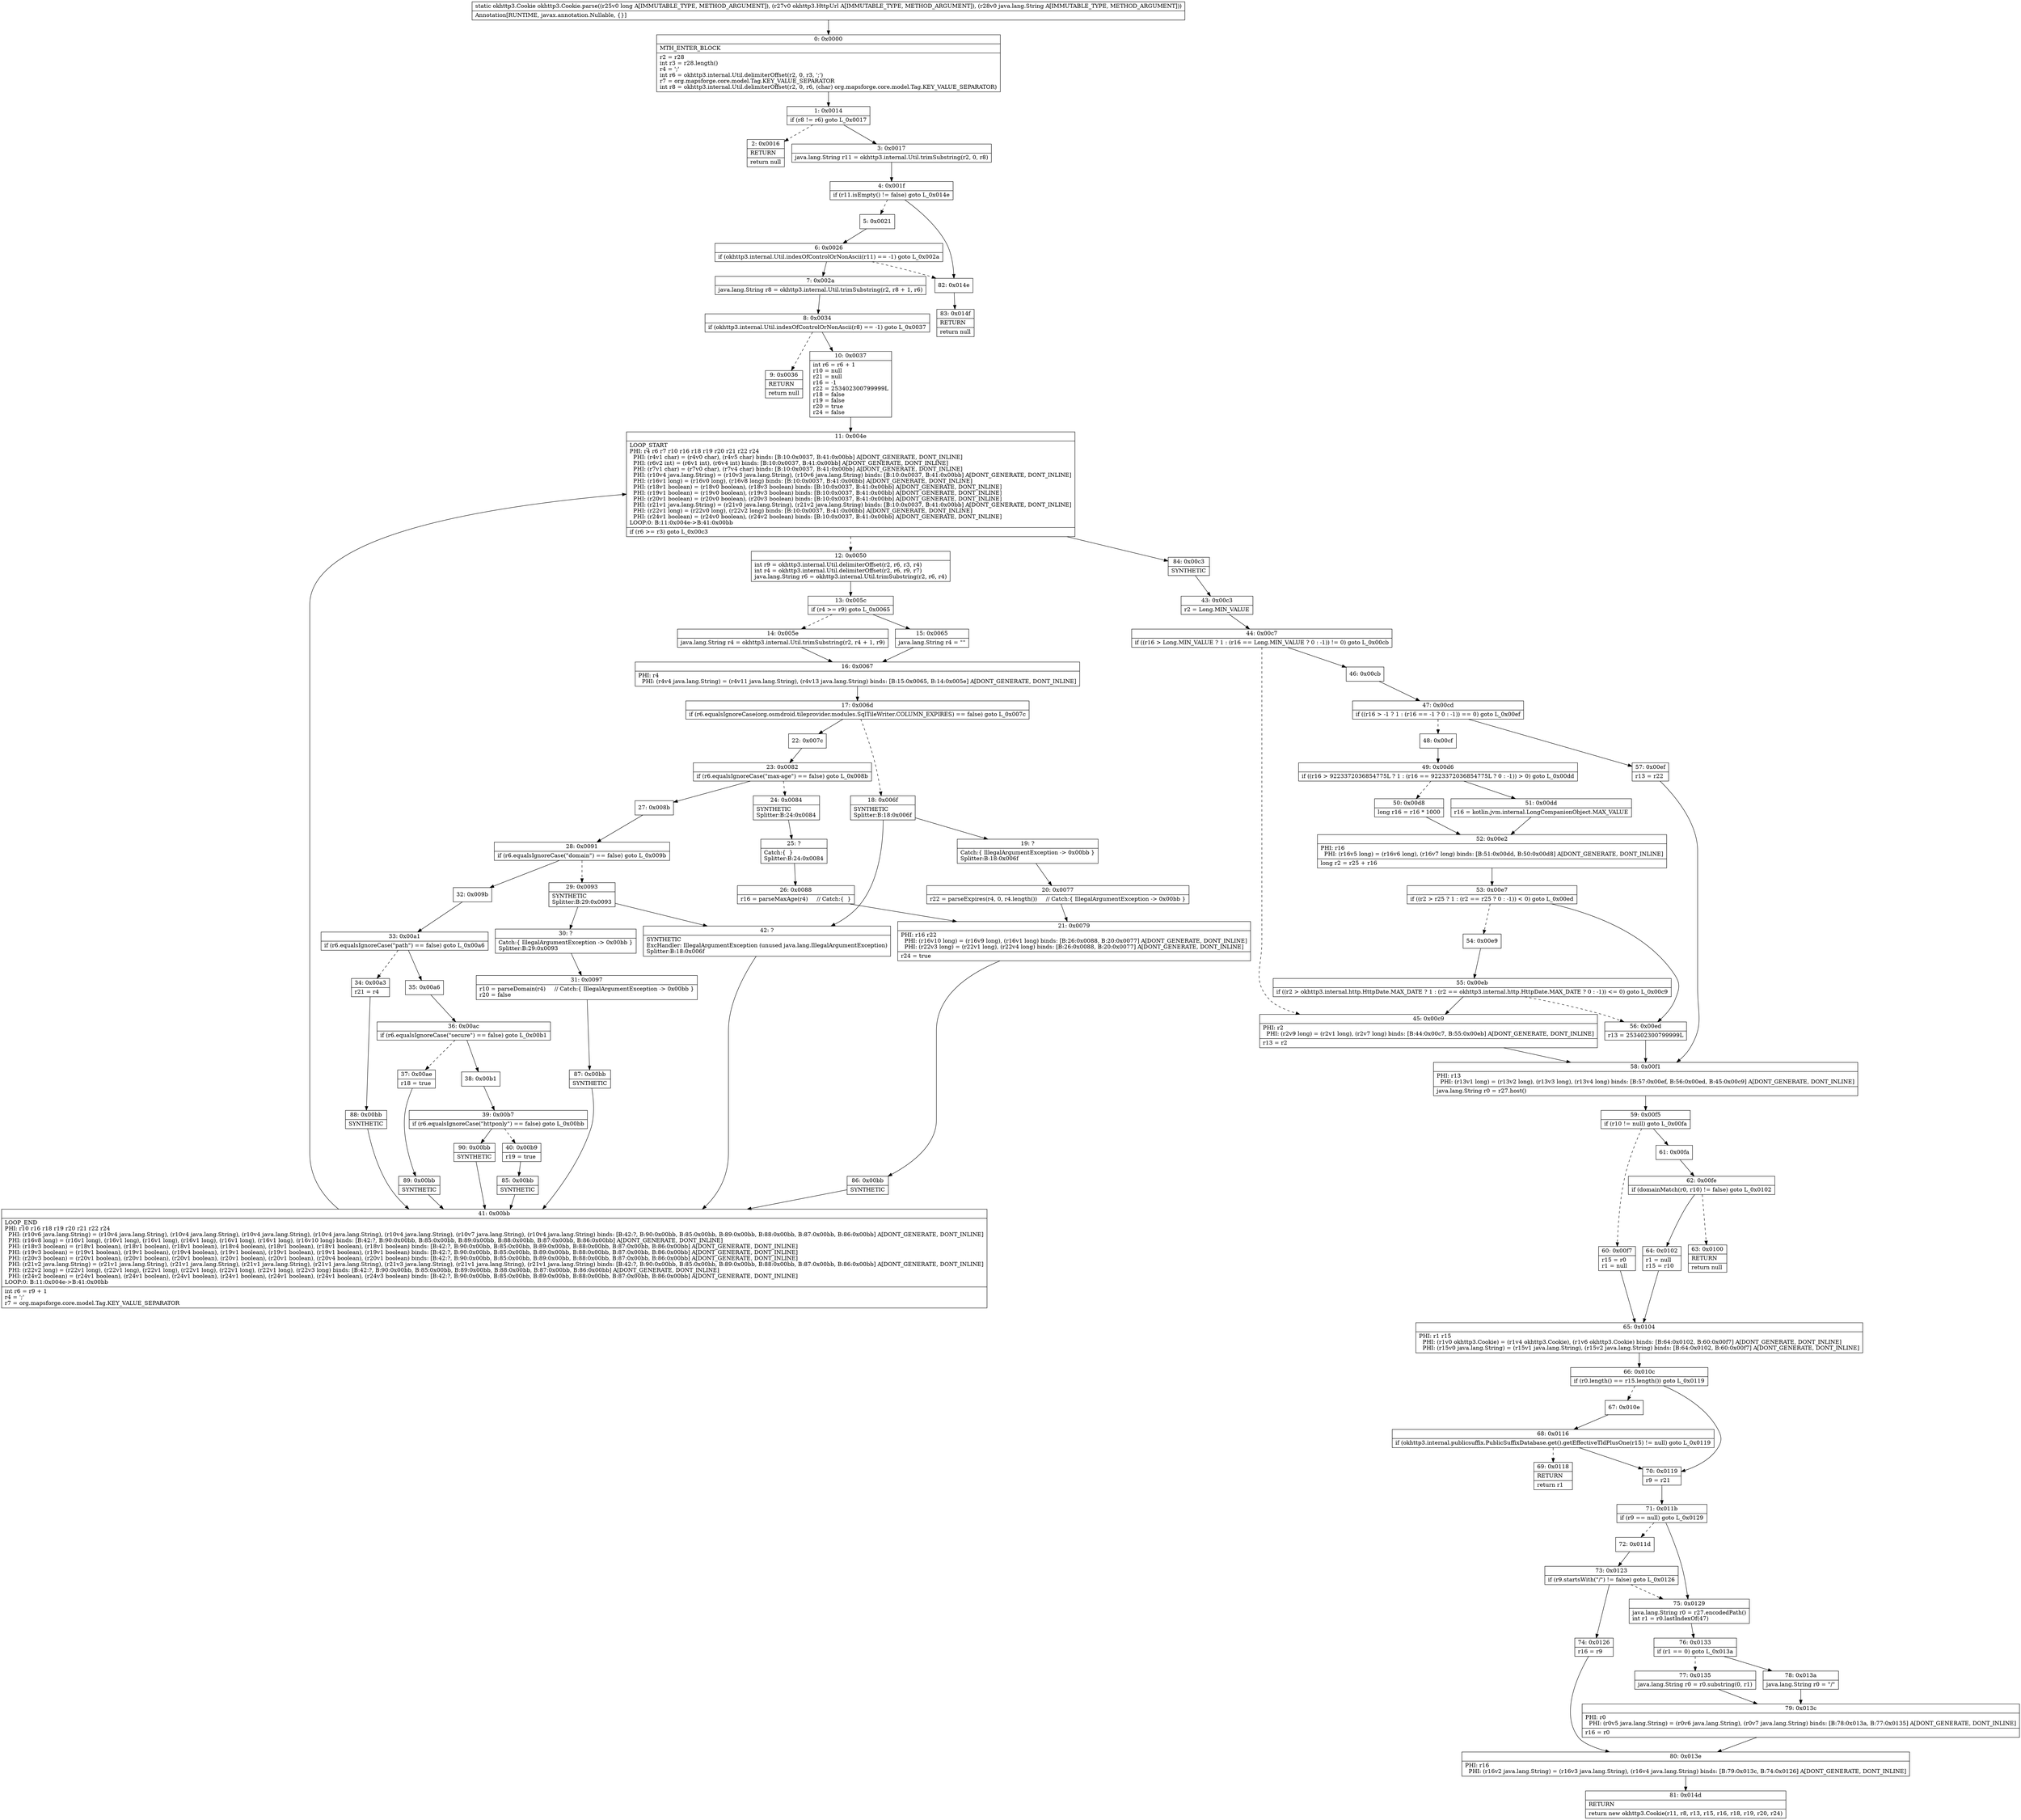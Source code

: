 digraph "CFG forokhttp3.Cookie.parse(JLokhttp3\/HttpUrl;Ljava\/lang\/String;)Lokhttp3\/Cookie;" {
Node_0 [shape=record,label="{0\:\ 0x0000|MTH_ENTER_BLOCK\l|r2 = r28\lint r3 = r28.length()\lr4 = ';'\lint r6 = okhttp3.internal.Util.delimiterOffset(r2, 0, r3, ';')\lr7 = org.mapsforge.core.model.Tag.KEY_VALUE_SEPARATOR\lint r8 = okhttp3.internal.Util.delimiterOffset(r2, 0, r6, (char) org.mapsforge.core.model.Tag.KEY_VALUE_SEPARATOR)\l}"];
Node_1 [shape=record,label="{1\:\ 0x0014|if (r8 != r6) goto L_0x0017\l}"];
Node_2 [shape=record,label="{2\:\ 0x0016|RETURN\l|return null\l}"];
Node_3 [shape=record,label="{3\:\ 0x0017|java.lang.String r11 = okhttp3.internal.Util.trimSubstring(r2, 0, r8)\l}"];
Node_4 [shape=record,label="{4\:\ 0x001f|if (r11.isEmpty() != false) goto L_0x014e\l}"];
Node_5 [shape=record,label="{5\:\ 0x0021}"];
Node_6 [shape=record,label="{6\:\ 0x0026|if (okhttp3.internal.Util.indexOfControlOrNonAscii(r11) == \-1) goto L_0x002a\l}"];
Node_7 [shape=record,label="{7\:\ 0x002a|java.lang.String r8 = okhttp3.internal.Util.trimSubstring(r2, r8 + 1, r6)\l}"];
Node_8 [shape=record,label="{8\:\ 0x0034|if (okhttp3.internal.Util.indexOfControlOrNonAscii(r8) == \-1) goto L_0x0037\l}"];
Node_9 [shape=record,label="{9\:\ 0x0036|RETURN\l|return null\l}"];
Node_10 [shape=record,label="{10\:\ 0x0037|int r6 = r6 + 1\lr10 = null\lr21 = null\lr16 = \-1\lr22 = 253402300799999L\lr18 = false\lr19 = false\lr20 = true\lr24 = false\l}"];
Node_11 [shape=record,label="{11\:\ 0x004e|LOOP_START\lPHI: r4 r6 r7 r10 r16 r18 r19 r20 r21 r22 r24 \l  PHI: (r4v1 char) = (r4v0 char), (r4v5 char) binds: [B:10:0x0037, B:41:0x00bb] A[DONT_GENERATE, DONT_INLINE]\l  PHI: (r6v2 int) = (r6v1 int), (r6v4 int) binds: [B:10:0x0037, B:41:0x00bb] A[DONT_GENERATE, DONT_INLINE]\l  PHI: (r7v1 char) = (r7v0 char), (r7v4 char) binds: [B:10:0x0037, B:41:0x00bb] A[DONT_GENERATE, DONT_INLINE]\l  PHI: (r10v4 java.lang.String) = (r10v3 java.lang.String), (r10v6 java.lang.String) binds: [B:10:0x0037, B:41:0x00bb] A[DONT_GENERATE, DONT_INLINE]\l  PHI: (r16v1 long) = (r16v0 long), (r16v8 long) binds: [B:10:0x0037, B:41:0x00bb] A[DONT_GENERATE, DONT_INLINE]\l  PHI: (r18v1 boolean) = (r18v0 boolean), (r18v3 boolean) binds: [B:10:0x0037, B:41:0x00bb] A[DONT_GENERATE, DONT_INLINE]\l  PHI: (r19v1 boolean) = (r19v0 boolean), (r19v3 boolean) binds: [B:10:0x0037, B:41:0x00bb] A[DONT_GENERATE, DONT_INLINE]\l  PHI: (r20v1 boolean) = (r20v0 boolean), (r20v3 boolean) binds: [B:10:0x0037, B:41:0x00bb] A[DONT_GENERATE, DONT_INLINE]\l  PHI: (r21v1 java.lang.String) = (r21v0 java.lang.String), (r21v2 java.lang.String) binds: [B:10:0x0037, B:41:0x00bb] A[DONT_GENERATE, DONT_INLINE]\l  PHI: (r22v1 long) = (r22v0 long), (r22v2 long) binds: [B:10:0x0037, B:41:0x00bb] A[DONT_GENERATE, DONT_INLINE]\l  PHI: (r24v1 boolean) = (r24v0 boolean), (r24v2 boolean) binds: [B:10:0x0037, B:41:0x00bb] A[DONT_GENERATE, DONT_INLINE]\lLOOP:0: B:11:0x004e\-\>B:41:0x00bb\l|if (r6 \>= r3) goto L_0x00c3\l}"];
Node_12 [shape=record,label="{12\:\ 0x0050|int r9 = okhttp3.internal.Util.delimiterOffset(r2, r6, r3, r4)\lint r4 = okhttp3.internal.Util.delimiterOffset(r2, r6, r9, r7)\ljava.lang.String r6 = okhttp3.internal.Util.trimSubstring(r2, r6, r4)\l}"];
Node_13 [shape=record,label="{13\:\ 0x005c|if (r4 \>= r9) goto L_0x0065\l}"];
Node_14 [shape=record,label="{14\:\ 0x005e|java.lang.String r4 = okhttp3.internal.Util.trimSubstring(r2, r4 + 1, r9)\l}"];
Node_15 [shape=record,label="{15\:\ 0x0065|java.lang.String r4 = \"\"\l}"];
Node_16 [shape=record,label="{16\:\ 0x0067|PHI: r4 \l  PHI: (r4v4 java.lang.String) = (r4v11 java.lang.String), (r4v13 java.lang.String) binds: [B:15:0x0065, B:14:0x005e] A[DONT_GENERATE, DONT_INLINE]\l}"];
Node_17 [shape=record,label="{17\:\ 0x006d|if (r6.equalsIgnoreCase(org.osmdroid.tileprovider.modules.SqlTileWriter.COLUMN_EXPIRES) == false) goto L_0x007c\l}"];
Node_18 [shape=record,label="{18\:\ 0x006f|SYNTHETIC\lSplitter:B:18:0x006f\l}"];
Node_19 [shape=record,label="{19\:\ ?|Catch:\{ IllegalArgumentException \-\> 0x00bb \}\lSplitter:B:18:0x006f\l}"];
Node_20 [shape=record,label="{20\:\ 0x0077|r22 = parseExpires(r4, 0, r4.length())     \/\/ Catch:\{ IllegalArgumentException \-\> 0x00bb \}\l}"];
Node_21 [shape=record,label="{21\:\ 0x0079|PHI: r16 r22 \l  PHI: (r16v10 long) = (r16v9 long), (r16v1 long) binds: [B:26:0x0088, B:20:0x0077] A[DONT_GENERATE, DONT_INLINE]\l  PHI: (r22v3 long) = (r22v1 long), (r22v4 long) binds: [B:26:0x0088, B:20:0x0077] A[DONT_GENERATE, DONT_INLINE]\l|r24 = true\l}"];
Node_22 [shape=record,label="{22\:\ 0x007c}"];
Node_23 [shape=record,label="{23\:\ 0x0082|if (r6.equalsIgnoreCase(\"max\-age\") == false) goto L_0x008b\l}"];
Node_24 [shape=record,label="{24\:\ 0x0084|SYNTHETIC\lSplitter:B:24:0x0084\l}"];
Node_25 [shape=record,label="{25\:\ ?|Catch:\{  \}\lSplitter:B:24:0x0084\l}"];
Node_26 [shape=record,label="{26\:\ 0x0088|r16 = parseMaxAge(r4)     \/\/ Catch:\{  \}\l}"];
Node_27 [shape=record,label="{27\:\ 0x008b}"];
Node_28 [shape=record,label="{28\:\ 0x0091|if (r6.equalsIgnoreCase(\"domain\") == false) goto L_0x009b\l}"];
Node_29 [shape=record,label="{29\:\ 0x0093|SYNTHETIC\lSplitter:B:29:0x0093\l}"];
Node_30 [shape=record,label="{30\:\ ?|Catch:\{ IllegalArgumentException \-\> 0x00bb \}\lSplitter:B:29:0x0093\l}"];
Node_31 [shape=record,label="{31\:\ 0x0097|r10 = parseDomain(r4)     \/\/ Catch:\{ IllegalArgumentException \-\> 0x00bb \}\lr20 = false\l}"];
Node_32 [shape=record,label="{32\:\ 0x009b}"];
Node_33 [shape=record,label="{33\:\ 0x00a1|if (r6.equalsIgnoreCase(\"path\") == false) goto L_0x00a6\l}"];
Node_34 [shape=record,label="{34\:\ 0x00a3|r21 = r4\l}"];
Node_35 [shape=record,label="{35\:\ 0x00a6}"];
Node_36 [shape=record,label="{36\:\ 0x00ac|if (r6.equalsIgnoreCase(\"secure\") == false) goto L_0x00b1\l}"];
Node_37 [shape=record,label="{37\:\ 0x00ae|r18 = true\l}"];
Node_38 [shape=record,label="{38\:\ 0x00b1}"];
Node_39 [shape=record,label="{39\:\ 0x00b7|if (r6.equalsIgnoreCase(\"httponly\") == false) goto L_0x00bb\l}"];
Node_40 [shape=record,label="{40\:\ 0x00b9|r19 = true\l}"];
Node_41 [shape=record,label="{41\:\ 0x00bb|LOOP_END\lPHI: r10 r16 r18 r19 r20 r21 r22 r24 \l  PHI: (r10v6 java.lang.String) = (r10v4 java.lang.String), (r10v4 java.lang.String), (r10v4 java.lang.String), (r10v4 java.lang.String), (r10v4 java.lang.String), (r10v7 java.lang.String), (r10v4 java.lang.String) binds: [B:42:?, B:90:0x00bb, B:85:0x00bb, B:89:0x00bb, B:88:0x00bb, B:87:0x00bb, B:86:0x00bb] A[DONT_GENERATE, DONT_INLINE]\l  PHI: (r16v8 long) = (r16v1 long), (r16v1 long), (r16v1 long), (r16v1 long), (r16v1 long), (r16v1 long), (r16v10 long) binds: [B:42:?, B:90:0x00bb, B:85:0x00bb, B:89:0x00bb, B:88:0x00bb, B:87:0x00bb, B:86:0x00bb] A[DONT_GENERATE, DONT_INLINE]\l  PHI: (r18v3 boolean) = (r18v1 boolean), (r18v1 boolean), (r18v1 boolean), (r18v4 boolean), (r18v1 boolean), (r18v1 boolean), (r18v1 boolean) binds: [B:42:?, B:90:0x00bb, B:85:0x00bb, B:89:0x00bb, B:88:0x00bb, B:87:0x00bb, B:86:0x00bb] A[DONT_GENERATE, DONT_INLINE]\l  PHI: (r19v3 boolean) = (r19v1 boolean), (r19v1 boolean), (r19v4 boolean), (r19v1 boolean), (r19v1 boolean), (r19v1 boolean), (r19v1 boolean) binds: [B:42:?, B:90:0x00bb, B:85:0x00bb, B:89:0x00bb, B:88:0x00bb, B:87:0x00bb, B:86:0x00bb] A[DONT_GENERATE, DONT_INLINE]\l  PHI: (r20v3 boolean) = (r20v1 boolean), (r20v1 boolean), (r20v1 boolean), (r20v1 boolean), (r20v1 boolean), (r20v4 boolean), (r20v1 boolean) binds: [B:42:?, B:90:0x00bb, B:85:0x00bb, B:89:0x00bb, B:88:0x00bb, B:87:0x00bb, B:86:0x00bb] A[DONT_GENERATE, DONT_INLINE]\l  PHI: (r21v2 java.lang.String) = (r21v1 java.lang.String), (r21v1 java.lang.String), (r21v1 java.lang.String), (r21v1 java.lang.String), (r21v3 java.lang.String), (r21v1 java.lang.String), (r21v1 java.lang.String) binds: [B:42:?, B:90:0x00bb, B:85:0x00bb, B:89:0x00bb, B:88:0x00bb, B:87:0x00bb, B:86:0x00bb] A[DONT_GENERATE, DONT_INLINE]\l  PHI: (r22v2 long) = (r22v1 long), (r22v1 long), (r22v1 long), (r22v1 long), (r22v1 long), (r22v1 long), (r22v3 long) binds: [B:42:?, B:90:0x00bb, B:85:0x00bb, B:89:0x00bb, B:88:0x00bb, B:87:0x00bb, B:86:0x00bb] A[DONT_GENERATE, DONT_INLINE]\l  PHI: (r24v2 boolean) = (r24v1 boolean), (r24v1 boolean), (r24v1 boolean), (r24v1 boolean), (r24v1 boolean), (r24v1 boolean), (r24v3 boolean) binds: [B:42:?, B:90:0x00bb, B:85:0x00bb, B:89:0x00bb, B:88:0x00bb, B:87:0x00bb, B:86:0x00bb] A[DONT_GENERATE, DONT_INLINE]\lLOOP:0: B:11:0x004e\-\>B:41:0x00bb\l|int r6 = r9 + 1\lr4 = ';'\lr7 = org.mapsforge.core.model.Tag.KEY_VALUE_SEPARATOR\l}"];
Node_42 [shape=record,label="{42\:\ ?|SYNTHETIC\lExcHandler: IllegalArgumentException (unused java.lang.IllegalArgumentException)\lSplitter:B:18:0x006f\l}"];
Node_43 [shape=record,label="{43\:\ 0x00c3|r2 = Long.MIN_VALUE\l}"];
Node_44 [shape=record,label="{44\:\ 0x00c7|if ((r16 \> Long.MIN_VALUE ? 1 : (r16 == Long.MIN_VALUE ? 0 : \-1)) != 0) goto L_0x00cb\l}"];
Node_45 [shape=record,label="{45\:\ 0x00c9|PHI: r2 \l  PHI: (r2v9 long) = (r2v1 long), (r2v7 long) binds: [B:44:0x00c7, B:55:0x00eb] A[DONT_GENERATE, DONT_INLINE]\l|r13 = r2\l}"];
Node_46 [shape=record,label="{46\:\ 0x00cb}"];
Node_47 [shape=record,label="{47\:\ 0x00cd|if ((r16 \> \-1 ? 1 : (r16 == \-1 ? 0 : \-1)) == 0) goto L_0x00ef\l}"];
Node_48 [shape=record,label="{48\:\ 0x00cf}"];
Node_49 [shape=record,label="{49\:\ 0x00d6|if ((r16 \> 9223372036854775L ? 1 : (r16 == 9223372036854775L ? 0 : \-1)) \> 0) goto L_0x00dd\l}"];
Node_50 [shape=record,label="{50\:\ 0x00d8|long r16 = r16 * 1000\l}"];
Node_51 [shape=record,label="{51\:\ 0x00dd|r16 = kotlin.jvm.internal.LongCompanionObject.MAX_VALUE\l}"];
Node_52 [shape=record,label="{52\:\ 0x00e2|PHI: r16 \l  PHI: (r16v5 long) = (r16v6 long), (r16v7 long) binds: [B:51:0x00dd, B:50:0x00d8] A[DONT_GENERATE, DONT_INLINE]\l|long r2 = r25 + r16\l}"];
Node_53 [shape=record,label="{53\:\ 0x00e7|if ((r2 \> r25 ? 1 : (r2 == r25 ? 0 : \-1)) \< 0) goto L_0x00ed\l}"];
Node_54 [shape=record,label="{54\:\ 0x00e9}"];
Node_55 [shape=record,label="{55\:\ 0x00eb|if ((r2 \> okhttp3.internal.http.HttpDate.MAX_DATE ? 1 : (r2 == okhttp3.internal.http.HttpDate.MAX_DATE ? 0 : \-1)) \<= 0) goto L_0x00c9\l}"];
Node_56 [shape=record,label="{56\:\ 0x00ed|r13 = 253402300799999L\l}"];
Node_57 [shape=record,label="{57\:\ 0x00ef|r13 = r22\l}"];
Node_58 [shape=record,label="{58\:\ 0x00f1|PHI: r13 \l  PHI: (r13v1 long) = (r13v2 long), (r13v3 long), (r13v4 long) binds: [B:57:0x00ef, B:56:0x00ed, B:45:0x00c9] A[DONT_GENERATE, DONT_INLINE]\l|java.lang.String r0 = r27.host()\l}"];
Node_59 [shape=record,label="{59\:\ 0x00f5|if (r10 != null) goto L_0x00fa\l}"];
Node_60 [shape=record,label="{60\:\ 0x00f7|r15 = r0\lr1 = null\l}"];
Node_61 [shape=record,label="{61\:\ 0x00fa}"];
Node_62 [shape=record,label="{62\:\ 0x00fe|if (domainMatch(r0, r10) != false) goto L_0x0102\l}"];
Node_63 [shape=record,label="{63\:\ 0x0100|RETURN\l|return null\l}"];
Node_64 [shape=record,label="{64\:\ 0x0102|r1 = null\lr15 = r10\l}"];
Node_65 [shape=record,label="{65\:\ 0x0104|PHI: r1 r15 \l  PHI: (r1v0 okhttp3.Cookie) = (r1v4 okhttp3.Cookie), (r1v6 okhttp3.Cookie) binds: [B:64:0x0102, B:60:0x00f7] A[DONT_GENERATE, DONT_INLINE]\l  PHI: (r15v0 java.lang.String) = (r15v1 java.lang.String), (r15v2 java.lang.String) binds: [B:64:0x0102, B:60:0x00f7] A[DONT_GENERATE, DONT_INLINE]\l}"];
Node_66 [shape=record,label="{66\:\ 0x010c|if (r0.length() == r15.length()) goto L_0x0119\l}"];
Node_67 [shape=record,label="{67\:\ 0x010e}"];
Node_68 [shape=record,label="{68\:\ 0x0116|if (okhttp3.internal.publicsuffix.PublicSuffixDatabase.get().getEffectiveTldPlusOne(r15) != null) goto L_0x0119\l}"];
Node_69 [shape=record,label="{69\:\ 0x0118|RETURN\l|return r1\l}"];
Node_70 [shape=record,label="{70\:\ 0x0119|r9 = r21\l}"];
Node_71 [shape=record,label="{71\:\ 0x011b|if (r9 == null) goto L_0x0129\l}"];
Node_72 [shape=record,label="{72\:\ 0x011d}"];
Node_73 [shape=record,label="{73\:\ 0x0123|if (r9.startsWith(\"\/\") != false) goto L_0x0126\l}"];
Node_74 [shape=record,label="{74\:\ 0x0126|r16 = r9\l}"];
Node_75 [shape=record,label="{75\:\ 0x0129|java.lang.String r0 = r27.encodedPath()\lint r1 = r0.lastIndexOf(47)\l}"];
Node_76 [shape=record,label="{76\:\ 0x0133|if (r1 == 0) goto L_0x013a\l}"];
Node_77 [shape=record,label="{77\:\ 0x0135|java.lang.String r0 = r0.substring(0, r1)\l}"];
Node_78 [shape=record,label="{78\:\ 0x013a|java.lang.String r0 = \"\/\"\l}"];
Node_79 [shape=record,label="{79\:\ 0x013c|PHI: r0 \l  PHI: (r0v5 java.lang.String) = (r0v6 java.lang.String), (r0v7 java.lang.String) binds: [B:78:0x013a, B:77:0x0135] A[DONT_GENERATE, DONT_INLINE]\l|r16 = r0\l}"];
Node_80 [shape=record,label="{80\:\ 0x013e|PHI: r16 \l  PHI: (r16v2 java.lang.String) = (r16v3 java.lang.String), (r16v4 java.lang.String) binds: [B:79:0x013c, B:74:0x0126] A[DONT_GENERATE, DONT_INLINE]\l}"];
Node_81 [shape=record,label="{81\:\ 0x014d|RETURN\l|return new okhttp3.Cookie(r11, r8, r13, r15, r16, r18, r19, r20, r24)\l}"];
Node_82 [shape=record,label="{82\:\ 0x014e}"];
Node_83 [shape=record,label="{83\:\ 0x014f|RETURN\l|return null\l}"];
Node_84 [shape=record,label="{84\:\ 0x00c3|SYNTHETIC\l}"];
Node_85 [shape=record,label="{85\:\ 0x00bb|SYNTHETIC\l}"];
Node_86 [shape=record,label="{86\:\ 0x00bb|SYNTHETIC\l}"];
Node_87 [shape=record,label="{87\:\ 0x00bb|SYNTHETIC\l}"];
Node_88 [shape=record,label="{88\:\ 0x00bb|SYNTHETIC\l}"];
Node_89 [shape=record,label="{89\:\ 0x00bb|SYNTHETIC\l}"];
Node_90 [shape=record,label="{90\:\ 0x00bb|SYNTHETIC\l}"];
MethodNode[shape=record,label="{static okhttp3.Cookie okhttp3.Cookie.parse((r25v0 long A[IMMUTABLE_TYPE, METHOD_ARGUMENT]), (r27v0 okhttp3.HttpUrl A[IMMUTABLE_TYPE, METHOD_ARGUMENT]), (r28v0 java.lang.String A[IMMUTABLE_TYPE, METHOD_ARGUMENT]))  | Annotation[RUNTIME, javax.annotation.Nullable, \{\}]\l}"];
MethodNode -> Node_0;
Node_0 -> Node_1;
Node_1 -> Node_2[style=dashed];
Node_1 -> Node_3;
Node_3 -> Node_4;
Node_4 -> Node_5[style=dashed];
Node_4 -> Node_82;
Node_5 -> Node_6;
Node_6 -> Node_7;
Node_6 -> Node_82[style=dashed];
Node_7 -> Node_8;
Node_8 -> Node_9[style=dashed];
Node_8 -> Node_10;
Node_10 -> Node_11;
Node_11 -> Node_12[style=dashed];
Node_11 -> Node_84;
Node_12 -> Node_13;
Node_13 -> Node_14[style=dashed];
Node_13 -> Node_15;
Node_14 -> Node_16;
Node_15 -> Node_16;
Node_16 -> Node_17;
Node_17 -> Node_18[style=dashed];
Node_17 -> Node_22;
Node_18 -> Node_19;
Node_18 -> Node_42;
Node_19 -> Node_20;
Node_20 -> Node_21;
Node_21 -> Node_86;
Node_22 -> Node_23;
Node_23 -> Node_24[style=dashed];
Node_23 -> Node_27;
Node_24 -> Node_25;
Node_25 -> Node_26;
Node_26 -> Node_21;
Node_27 -> Node_28;
Node_28 -> Node_29[style=dashed];
Node_28 -> Node_32;
Node_29 -> Node_30;
Node_29 -> Node_42;
Node_30 -> Node_31;
Node_31 -> Node_87;
Node_32 -> Node_33;
Node_33 -> Node_34[style=dashed];
Node_33 -> Node_35;
Node_34 -> Node_88;
Node_35 -> Node_36;
Node_36 -> Node_37[style=dashed];
Node_36 -> Node_38;
Node_37 -> Node_89;
Node_38 -> Node_39;
Node_39 -> Node_40[style=dashed];
Node_39 -> Node_90;
Node_40 -> Node_85;
Node_41 -> Node_11;
Node_42 -> Node_41;
Node_43 -> Node_44;
Node_44 -> Node_45[style=dashed];
Node_44 -> Node_46;
Node_45 -> Node_58;
Node_46 -> Node_47;
Node_47 -> Node_48[style=dashed];
Node_47 -> Node_57;
Node_48 -> Node_49;
Node_49 -> Node_50[style=dashed];
Node_49 -> Node_51;
Node_50 -> Node_52;
Node_51 -> Node_52;
Node_52 -> Node_53;
Node_53 -> Node_54[style=dashed];
Node_53 -> Node_56;
Node_54 -> Node_55;
Node_55 -> Node_45;
Node_55 -> Node_56[style=dashed];
Node_56 -> Node_58;
Node_57 -> Node_58;
Node_58 -> Node_59;
Node_59 -> Node_60[style=dashed];
Node_59 -> Node_61;
Node_60 -> Node_65;
Node_61 -> Node_62;
Node_62 -> Node_63[style=dashed];
Node_62 -> Node_64;
Node_64 -> Node_65;
Node_65 -> Node_66;
Node_66 -> Node_67[style=dashed];
Node_66 -> Node_70;
Node_67 -> Node_68;
Node_68 -> Node_69[style=dashed];
Node_68 -> Node_70;
Node_70 -> Node_71;
Node_71 -> Node_72[style=dashed];
Node_71 -> Node_75;
Node_72 -> Node_73;
Node_73 -> Node_74;
Node_73 -> Node_75[style=dashed];
Node_74 -> Node_80;
Node_75 -> Node_76;
Node_76 -> Node_77[style=dashed];
Node_76 -> Node_78;
Node_77 -> Node_79;
Node_78 -> Node_79;
Node_79 -> Node_80;
Node_80 -> Node_81;
Node_82 -> Node_83;
Node_84 -> Node_43;
Node_85 -> Node_41;
Node_86 -> Node_41;
Node_87 -> Node_41;
Node_88 -> Node_41;
Node_89 -> Node_41;
Node_90 -> Node_41;
}

